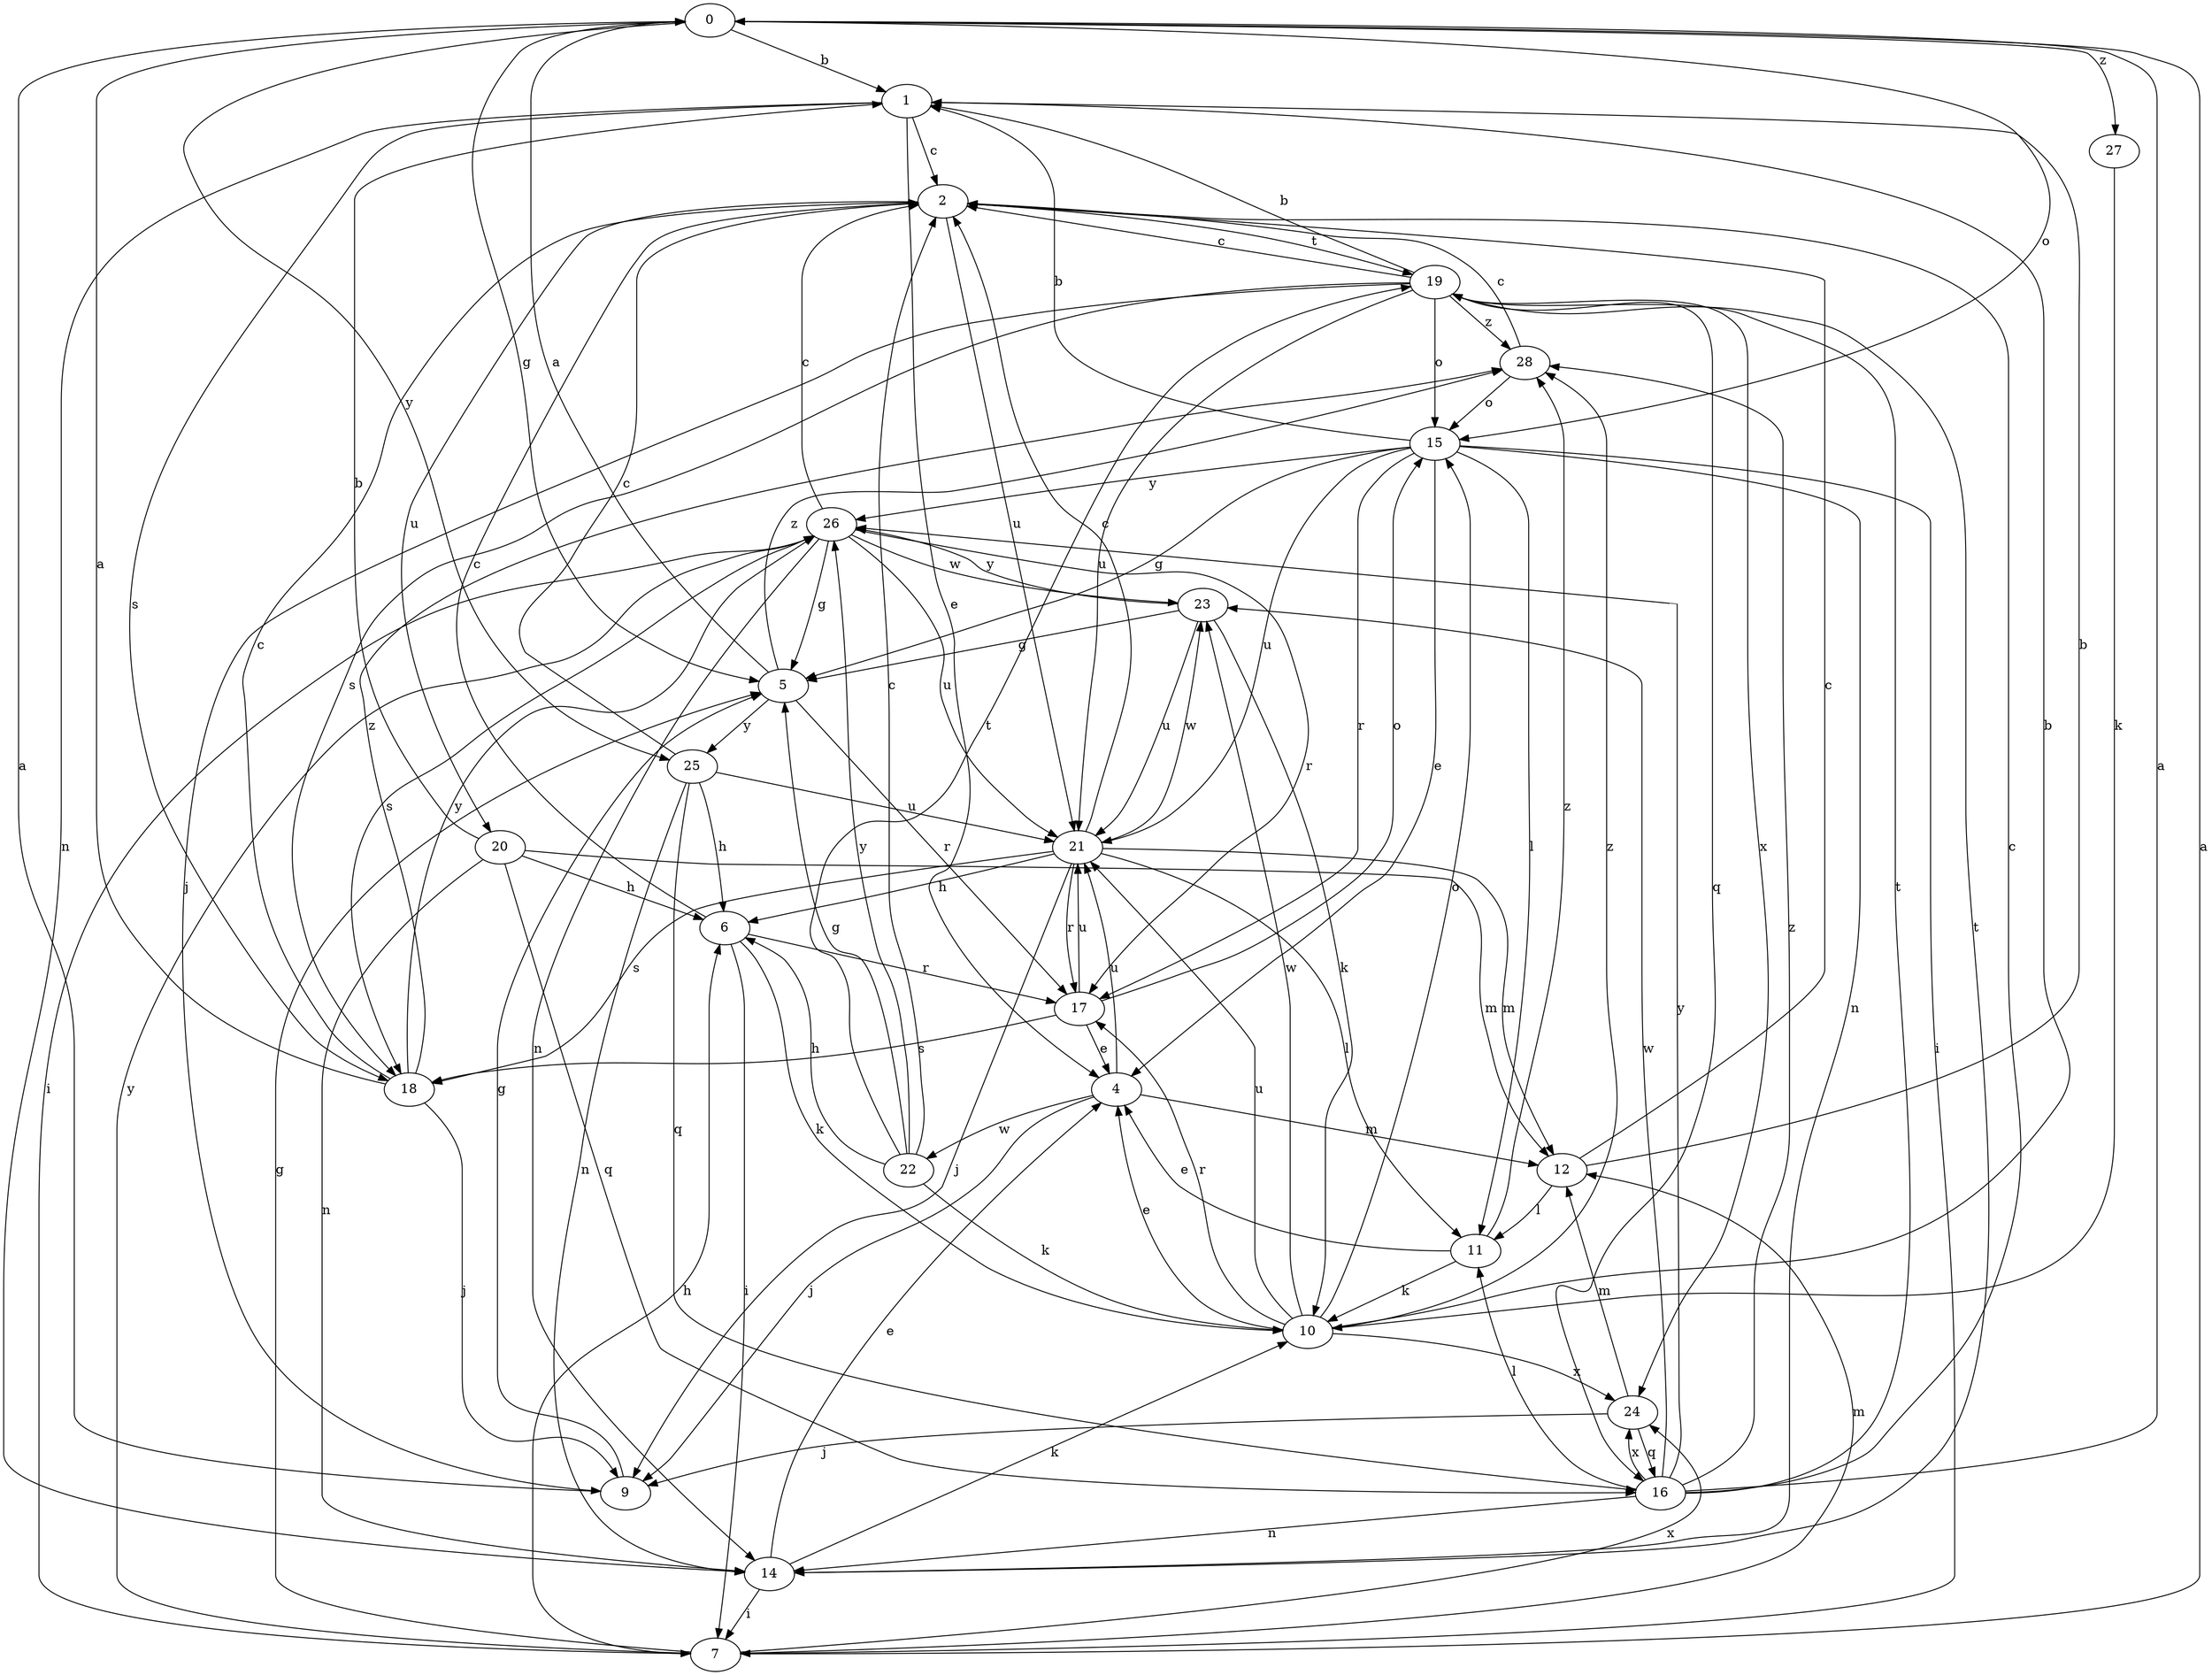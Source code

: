 strict digraph  {
0;
1;
2;
4;
5;
6;
7;
9;
10;
11;
12;
14;
15;
16;
17;
18;
19;
20;
21;
22;
23;
24;
25;
26;
27;
28;
0 -> 1  [label=b];
0 -> 5  [label=g];
0 -> 15  [label=o];
0 -> 25  [label=y];
0 -> 27  [label=z];
1 -> 2  [label=c];
1 -> 4  [label=e];
1 -> 14  [label=n];
1 -> 18  [label=s];
2 -> 19  [label=t];
2 -> 20  [label=u];
2 -> 21  [label=u];
4 -> 9  [label=j];
4 -> 12  [label=m];
4 -> 21  [label=u];
4 -> 22  [label=w];
5 -> 0  [label=a];
5 -> 17  [label=r];
5 -> 25  [label=y];
5 -> 28  [label=z];
6 -> 2  [label=c];
6 -> 7  [label=i];
6 -> 10  [label=k];
6 -> 17  [label=r];
7 -> 0  [label=a];
7 -> 5  [label=g];
7 -> 6  [label=h];
7 -> 12  [label=m];
7 -> 24  [label=x];
7 -> 26  [label=y];
9 -> 0  [label=a];
9 -> 5  [label=g];
10 -> 1  [label=b];
10 -> 4  [label=e];
10 -> 15  [label=o];
10 -> 17  [label=r];
10 -> 21  [label=u];
10 -> 23  [label=w];
10 -> 24  [label=x];
10 -> 28  [label=z];
11 -> 4  [label=e];
11 -> 10  [label=k];
11 -> 28  [label=z];
12 -> 1  [label=b];
12 -> 2  [label=c];
12 -> 11  [label=l];
14 -> 4  [label=e];
14 -> 7  [label=i];
14 -> 10  [label=k];
14 -> 19  [label=t];
15 -> 1  [label=b];
15 -> 4  [label=e];
15 -> 5  [label=g];
15 -> 7  [label=i];
15 -> 11  [label=l];
15 -> 14  [label=n];
15 -> 17  [label=r];
15 -> 21  [label=u];
15 -> 26  [label=y];
16 -> 0  [label=a];
16 -> 2  [label=c];
16 -> 11  [label=l];
16 -> 14  [label=n];
16 -> 19  [label=t];
16 -> 23  [label=w];
16 -> 24  [label=x];
16 -> 26  [label=y];
16 -> 28  [label=z];
17 -> 4  [label=e];
17 -> 15  [label=o];
17 -> 18  [label=s];
17 -> 21  [label=u];
18 -> 0  [label=a];
18 -> 2  [label=c];
18 -> 9  [label=j];
18 -> 26  [label=y];
18 -> 28  [label=z];
19 -> 1  [label=b];
19 -> 2  [label=c];
19 -> 9  [label=j];
19 -> 15  [label=o];
19 -> 16  [label=q];
19 -> 18  [label=s];
19 -> 21  [label=u];
19 -> 24  [label=x];
19 -> 28  [label=z];
20 -> 1  [label=b];
20 -> 6  [label=h];
20 -> 12  [label=m];
20 -> 14  [label=n];
20 -> 16  [label=q];
21 -> 2  [label=c];
21 -> 6  [label=h];
21 -> 9  [label=j];
21 -> 11  [label=l];
21 -> 12  [label=m];
21 -> 17  [label=r];
21 -> 18  [label=s];
21 -> 23  [label=w];
22 -> 2  [label=c];
22 -> 5  [label=g];
22 -> 6  [label=h];
22 -> 10  [label=k];
22 -> 19  [label=t];
22 -> 26  [label=y];
23 -> 5  [label=g];
23 -> 10  [label=k];
23 -> 21  [label=u];
23 -> 26  [label=y];
24 -> 9  [label=j];
24 -> 12  [label=m];
24 -> 16  [label=q];
25 -> 2  [label=c];
25 -> 6  [label=h];
25 -> 14  [label=n];
25 -> 16  [label=q];
25 -> 21  [label=u];
26 -> 2  [label=c];
26 -> 5  [label=g];
26 -> 7  [label=i];
26 -> 14  [label=n];
26 -> 17  [label=r];
26 -> 18  [label=s];
26 -> 21  [label=u];
26 -> 23  [label=w];
27 -> 10  [label=k];
28 -> 2  [label=c];
28 -> 15  [label=o];
}
